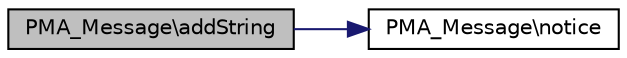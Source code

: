 digraph G
{
  edge [fontname="Helvetica",fontsize="10",labelfontname="Helvetica",labelfontsize="10"];
  node [fontname="Helvetica",fontsize="10",shape=record];
  rankdir="LR";
  Node1 [label="PMA_Message\\addString",height=0.2,width=0.4,color="black", fillcolor="grey75", style="filled" fontcolor="black"];
  Node1 -> Node2 [color="midnightblue",fontsize="10",style="solid",fontname="Helvetica"];
  Node2 [label="PMA_Message\\notice",height=0.2,width=0.4,color="black", fillcolor="white", style="filled",URL="$classPMA__Message.html#ae349e34602657ee46e56d435e93fa2db",tooltip="get PMA_Message of type notice"];
}

